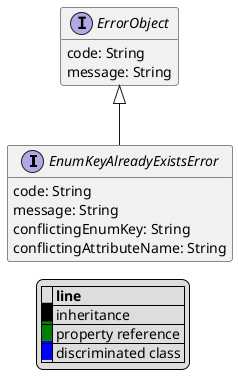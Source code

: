 @startuml

hide empty fields
hide empty methods
legend
|= |= line |
|<back:black>   </back>| inheritance |
|<back:green>   </back>| property reference |
|<back:blue>   </back>| discriminated class |
endlegend
interface EnumKeyAlreadyExistsError [[EnumKeyAlreadyExistsError.svg]] extends ErrorObject {
    code: String
    message: String
    conflictingEnumKey: String
    conflictingAttributeName: String
}
interface ErrorObject [[ErrorObject.svg]]  {
    code: String
    message: String
}





@enduml
